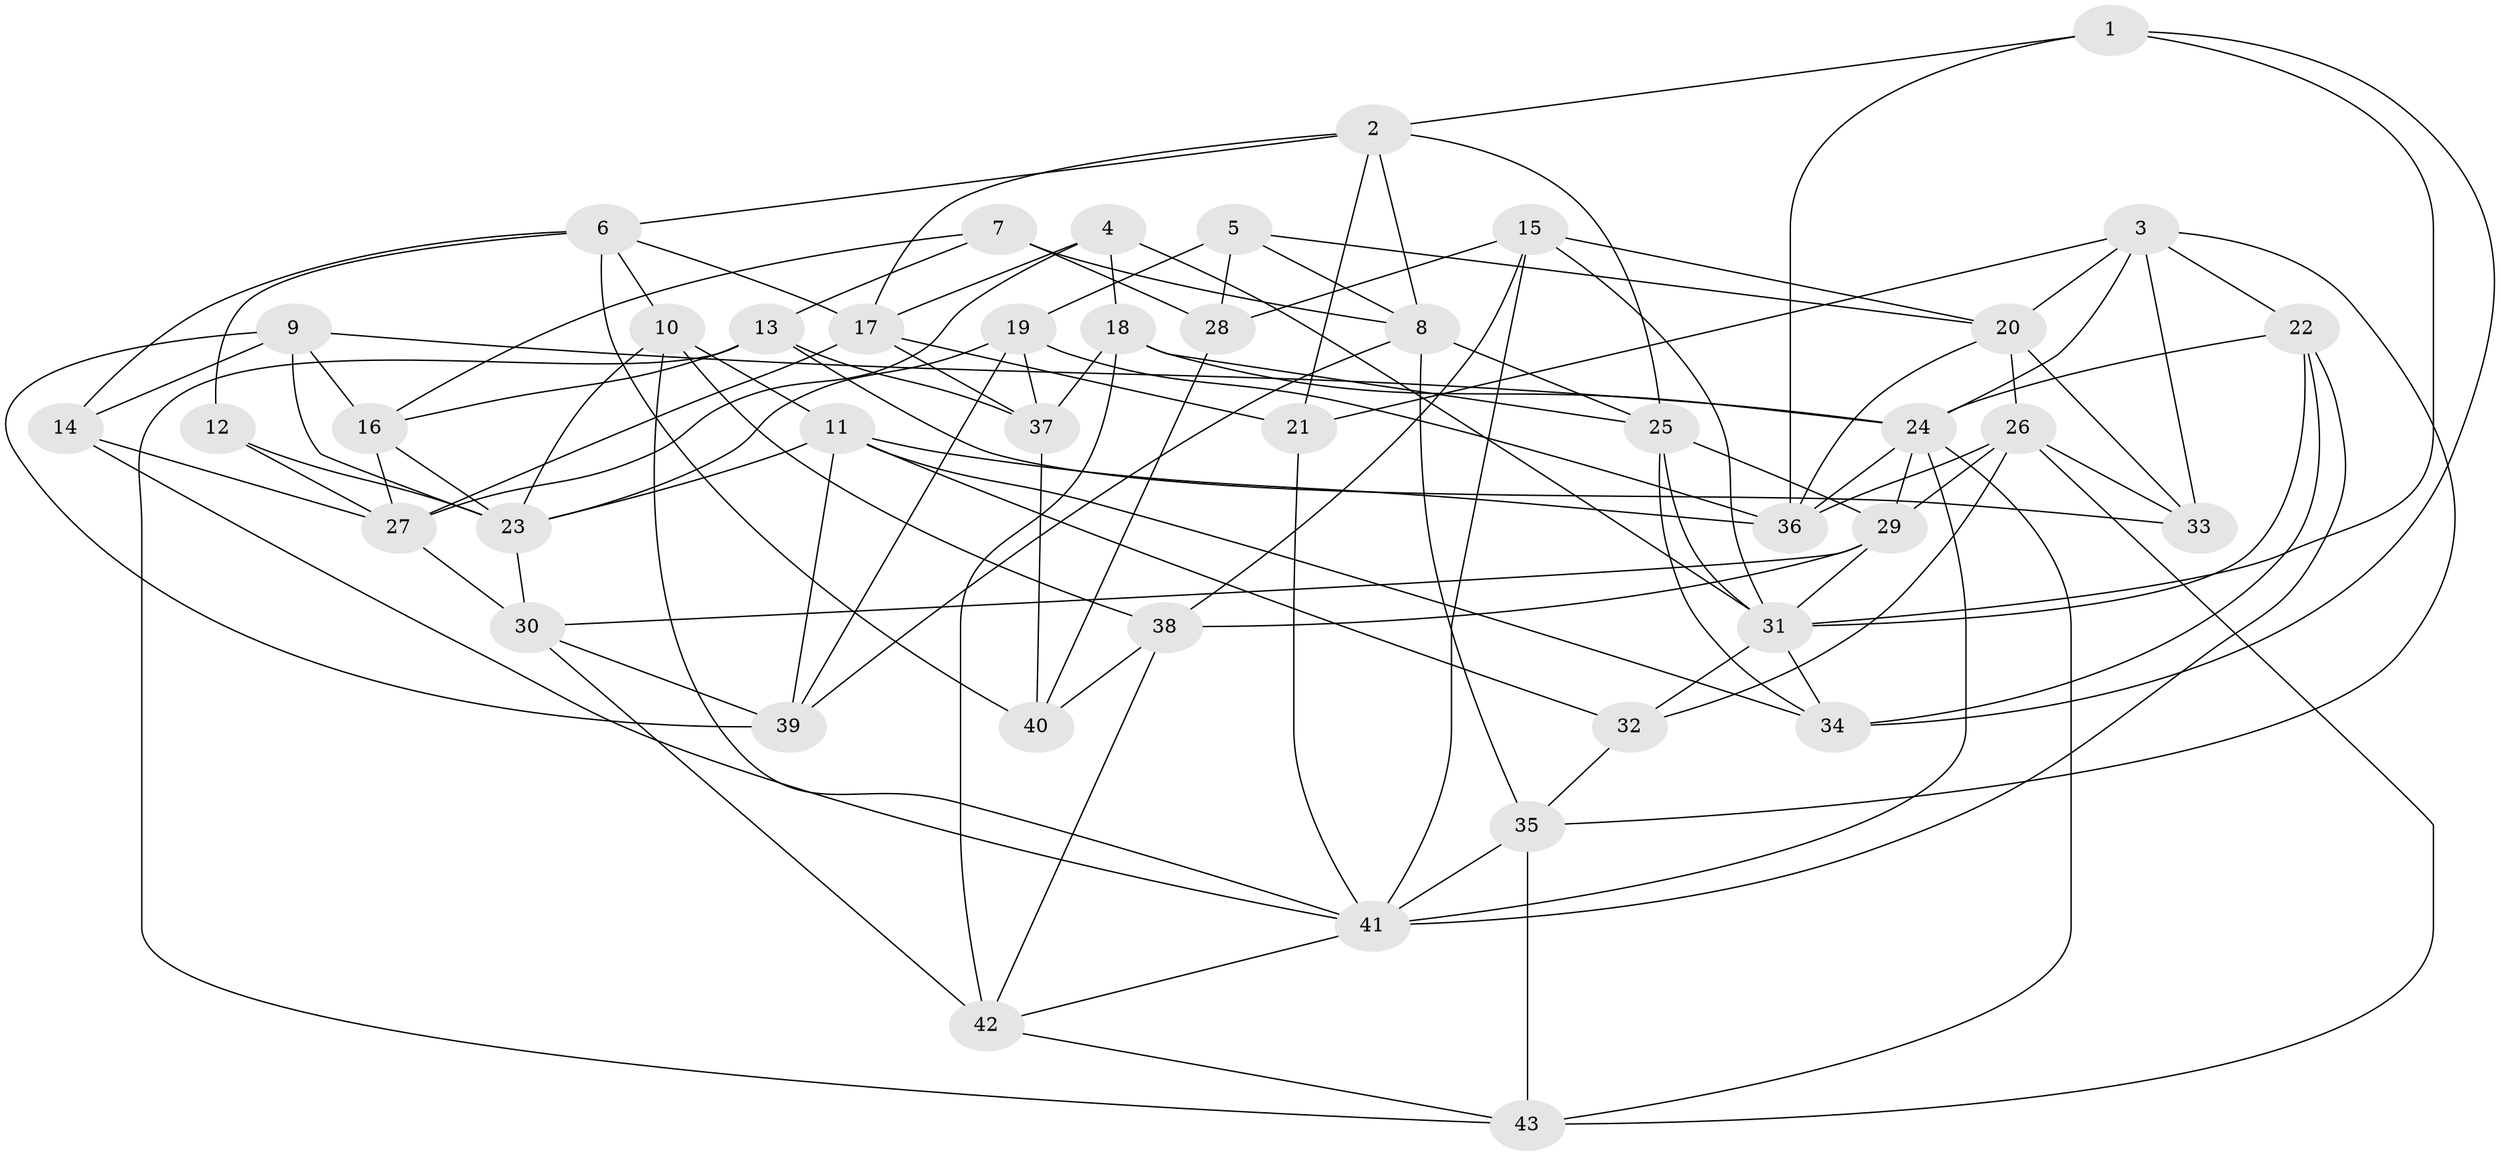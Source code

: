 // original degree distribution, {4: 1.0}
// Generated by graph-tools (version 1.1) at 2025/02/03/09/25 03:02:55]
// undirected, 43 vertices, 113 edges
graph export_dot {
graph [start="1"]
  node [color=gray90,style=filled];
  1;
  2;
  3;
  4;
  5;
  6;
  7;
  8;
  9;
  10;
  11;
  12;
  13;
  14;
  15;
  16;
  17;
  18;
  19;
  20;
  21;
  22;
  23;
  24;
  25;
  26;
  27;
  28;
  29;
  30;
  31;
  32;
  33;
  34;
  35;
  36;
  37;
  38;
  39;
  40;
  41;
  42;
  43;
  1 -- 2 [weight=1.0];
  1 -- 31 [weight=1.0];
  1 -- 34 [weight=1.0];
  1 -- 36 [weight=1.0];
  2 -- 6 [weight=1.0];
  2 -- 8 [weight=1.0];
  2 -- 17 [weight=1.0];
  2 -- 21 [weight=1.0];
  2 -- 25 [weight=1.0];
  3 -- 20 [weight=1.0];
  3 -- 21 [weight=1.0];
  3 -- 22 [weight=1.0];
  3 -- 24 [weight=1.0];
  3 -- 33 [weight=1.0];
  3 -- 35 [weight=1.0];
  4 -- 17 [weight=1.0];
  4 -- 18 [weight=1.0];
  4 -- 27 [weight=1.0];
  4 -- 31 [weight=1.0];
  5 -- 8 [weight=1.0];
  5 -- 19 [weight=1.0];
  5 -- 20 [weight=1.0];
  5 -- 28 [weight=1.0];
  6 -- 10 [weight=1.0];
  6 -- 12 [weight=1.0];
  6 -- 14 [weight=1.0];
  6 -- 17 [weight=1.0];
  6 -- 40 [weight=1.0];
  7 -- 8 [weight=1.0];
  7 -- 13 [weight=1.0];
  7 -- 16 [weight=2.0];
  7 -- 28 [weight=2.0];
  8 -- 25 [weight=1.0];
  8 -- 35 [weight=1.0];
  8 -- 39 [weight=1.0];
  9 -- 14 [weight=1.0];
  9 -- 16 [weight=1.0];
  9 -- 23 [weight=1.0];
  9 -- 24 [weight=1.0];
  9 -- 39 [weight=2.0];
  10 -- 11 [weight=1.0];
  10 -- 23 [weight=1.0];
  10 -- 38 [weight=2.0];
  10 -- 41 [weight=1.0];
  11 -- 23 [weight=1.0];
  11 -- 32 [weight=1.0];
  11 -- 34 [weight=1.0];
  11 -- 36 [weight=1.0];
  11 -- 39 [weight=1.0];
  12 -- 23 [weight=2.0];
  12 -- 27 [weight=1.0];
  13 -- 16 [weight=1.0];
  13 -- 33 [weight=1.0];
  13 -- 37 [weight=2.0];
  13 -- 43 [weight=1.0];
  14 -- 27 [weight=1.0];
  14 -- 41 [weight=1.0];
  15 -- 20 [weight=1.0];
  15 -- 28 [weight=2.0];
  15 -- 31 [weight=1.0];
  15 -- 38 [weight=1.0];
  15 -- 41 [weight=1.0];
  16 -- 23 [weight=1.0];
  16 -- 27 [weight=1.0];
  17 -- 21 [weight=1.0];
  17 -- 27 [weight=1.0];
  17 -- 37 [weight=1.0];
  18 -- 24 [weight=1.0];
  18 -- 25 [weight=1.0];
  18 -- 37 [weight=1.0];
  18 -- 42 [weight=2.0];
  19 -- 23 [weight=2.0];
  19 -- 36 [weight=1.0];
  19 -- 37 [weight=1.0];
  19 -- 39 [weight=1.0];
  20 -- 26 [weight=1.0];
  20 -- 33 [weight=1.0];
  20 -- 36 [weight=1.0];
  21 -- 41 [weight=1.0];
  22 -- 24 [weight=1.0];
  22 -- 31 [weight=1.0];
  22 -- 34 [weight=2.0];
  22 -- 41 [weight=1.0];
  23 -- 30 [weight=2.0];
  24 -- 29 [weight=1.0];
  24 -- 36 [weight=1.0];
  24 -- 41 [weight=1.0];
  24 -- 43 [weight=1.0];
  25 -- 29 [weight=1.0];
  25 -- 31 [weight=1.0];
  25 -- 34 [weight=1.0];
  26 -- 29 [weight=1.0];
  26 -- 32 [weight=1.0];
  26 -- 33 [weight=1.0];
  26 -- 36 [weight=1.0];
  26 -- 43 [weight=1.0];
  27 -- 30 [weight=1.0];
  28 -- 40 [weight=1.0];
  29 -- 30 [weight=1.0];
  29 -- 31 [weight=1.0];
  29 -- 38 [weight=1.0];
  30 -- 39 [weight=1.0];
  30 -- 42 [weight=1.0];
  31 -- 32 [weight=1.0];
  31 -- 34 [weight=1.0];
  32 -- 35 [weight=1.0];
  35 -- 41 [weight=1.0];
  35 -- 43 [weight=2.0];
  37 -- 40 [weight=1.0];
  38 -- 40 [weight=1.0];
  38 -- 42 [weight=1.0];
  41 -- 42 [weight=1.0];
  42 -- 43 [weight=1.0];
}

